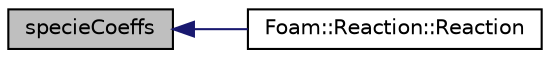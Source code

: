 digraph "specieCoeffs"
{
  bgcolor="transparent";
  edge [fontname="Helvetica",fontsize="10",labelfontname="Helvetica",labelfontsize="10"];
  node [fontname="Helvetica",fontsize="10",shape=record];
  rankdir="LR";
  Node1 [label="specieCoeffs",height=0.2,width=0.4,color="black", fillcolor="grey75", style="filled", fontcolor="black"];
  Node1 -> Node2 [dir="back",color="midnightblue",fontsize="10",style="solid",fontname="Helvetica"];
  Node2 [label="Foam::Reaction::Reaction",height=0.2,width=0.4,color="black",URL="$a02096.html#a9cf0c799e0f75d19134d3b35cf789e2c",tooltip="Construct as copy given new speciesTable. "];
}
